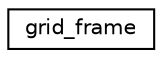digraph "Graphical Class Hierarchy"
{
  edge [fontname="Helvetica",fontsize="10",labelfontname="Helvetica",labelfontsize="10"];
  node [fontname="Helvetica",fontsize="10",shape=record];
  rankdir="LR";
  Node0 [label="grid_frame",height=0.2,width=0.4,color="black", fillcolor="white", style="filled",URL="$d9/d4f/structgrid__frame.html"];
}
